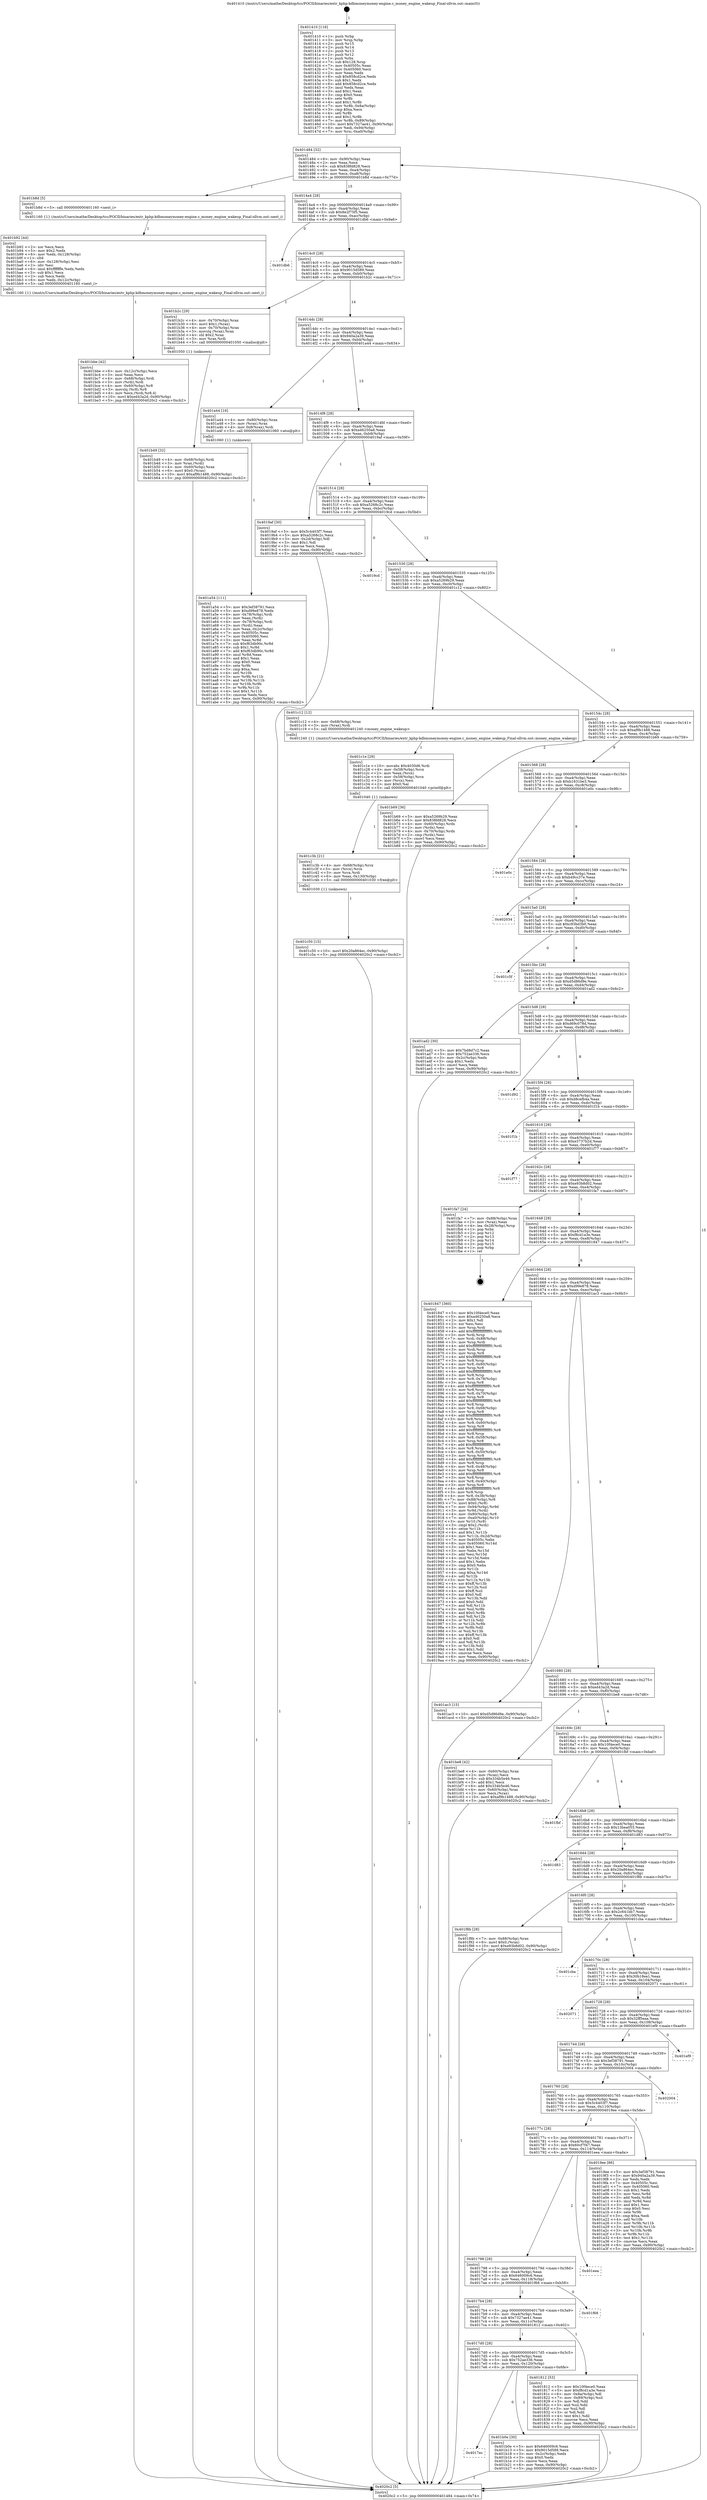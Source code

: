 digraph "0x401410" {
  label = "0x401410 (/mnt/c/Users/mathe/Desktop/tcc/POCII/binaries/extr_kphp-kdbmoneymoney-engine.c_money_engine_wakeup_Final-ollvm.out::main(0))"
  labelloc = "t"
  node[shape=record]

  Entry [label="",width=0.3,height=0.3,shape=circle,fillcolor=black,style=filled]
  "0x401484" [label="{
     0x401484 [32]\l
     | [instrs]\l
     &nbsp;&nbsp;0x401484 \<+6\>: mov -0x90(%rbp),%eax\l
     &nbsp;&nbsp;0x40148a \<+2\>: mov %eax,%ecx\l
     &nbsp;&nbsp;0x40148c \<+6\>: sub $0x838fd828,%ecx\l
     &nbsp;&nbsp;0x401492 \<+6\>: mov %eax,-0xa4(%rbp)\l
     &nbsp;&nbsp;0x401498 \<+6\>: mov %ecx,-0xa8(%rbp)\l
     &nbsp;&nbsp;0x40149e \<+6\>: je 0000000000401b8d \<main+0x77d\>\l
  }"]
  "0x401b8d" [label="{
     0x401b8d [5]\l
     | [instrs]\l
     &nbsp;&nbsp;0x401b8d \<+5\>: call 0000000000401160 \<next_i\>\l
     | [calls]\l
     &nbsp;&nbsp;0x401160 \{1\} (/mnt/c/Users/mathe/Desktop/tcc/POCII/binaries/extr_kphp-kdbmoneymoney-engine.c_money_engine_wakeup_Final-ollvm.out::next_i)\l
  }"]
  "0x4014a4" [label="{
     0x4014a4 [28]\l
     | [instrs]\l
     &nbsp;&nbsp;0x4014a4 \<+5\>: jmp 00000000004014a9 \<main+0x99\>\l
     &nbsp;&nbsp;0x4014a9 \<+6\>: mov -0xa4(%rbp),%eax\l
     &nbsp;&nbsp;0x4014af \<+5\>: sub $0x8e2f75f5,%eax\l
     &nbsp;&nbsp;0x4014b4 \<+6\>: mov %eax,-0xac(%rbp)\l
     &nbsp;&nbsp;0x4014ba \<+6\>: je 0000000000401db6 \<main+0x9a6\>\l
  }"]
  Exit [label="",width=0.3,height=0.3,shape=circle,fillcolor=black,style=filled,peripheries=2]
  "0x401db6" [label="{
     0x401db6\l
  }", style=dashed]
  "0x4014c0" [label="{
     0x4014c0 [28]\l
     | [instrs]\l
     &nbsp;&nbsp;0x4014c0 \<+5\>: jmp 00000000004014c5 \<main+0xb5\>\l
     &nbsp;&nbsp;0x4014c5 \<+6\>: mov -0xa4(%rbp),%eax\l
     &nbsp;&nbsp;0x4014cb \<+5\>: sub $0x9015d589,%eax\l
     &nbsp;&nbsp;0x4014d0 \<+6\>: mov %eax,-0xb0(%rbp)\l
     &nbsp;&nbsp;0x4014d6 \<+6\>: je 0000000000401b2c \<main+0x71c\>\l
  }"]
  "0x401c50" [label="{
     0x401c50 [15]\l
     | [instrs]\l
     &nbsp;&nbsp;0x401c50 \<+10\>: movl $0x20a864ec,-0x90(%rbp)\l
     &nbsp;&nbsp;0x401c5a \<+5\>: jmp 00000000004020c2 \<main+0xcb2\>\l
  }"]
  "0x401b2c" [label="{
     0x401b2c [29]\l
     | [instrs]\l
     &nbsp;&nbsp;0x401b2c \<+4\>: mov -0x70(%rbp),%rax\l
     &nbsp;&nbsp;0x401b30 \<+6\>: movl $0x1,(%rax)\l
     &nbsp;&nbsp;0x401b36 \<+4\>: mov -0x70(%rbp),%rax\l
     &nbsp;&nbsp;0x401b3a \<+3\>: movslq (%rax),%rax\l
     &nbsp;&nbsp;0x401b3d \<+4\>: shl $0x2,%rax\l
     &nbsp;&nbsp;0x401b41 \<+3\>: mov %rax,%rdi\l
     &nbsp;&nbsp;0x401b44 \<+5\>: call 0000000000401050 \<malloc@plt\>\l
     | [calls]\l
     &nbsp;&nbsp;0x401050 \{1\} (unknown)\l
  }"]
  "0x4014dc" [label="{
     0x4014dc [28]\l
     | [instrs]\l
     &nbsp;&nbsp;0x4014dc \<+5\>: jmp 00000000004014e1 \<main+0xd1\>\l
     &nbsp;&nbsp;0x4014e1 \<+6\>: mov -0xa4(%rbp),%eax\l
     &nbsp;&nbsp;0x4014e7 \<+5\>: sub $0x940a2a39,%eax\l
     &nbsp;&nbsp;0x4014ec \<+6\>: mov %eax,-0xb4(%rbp)\l
     &nbsp;&nbsp;0x4014f2 \<+6\>: je 0000000000401a44 \<main+0x634\>\l
  }"]
  "0x401c3b" [label="{
     0x401c3b [21]\l
     | [instrs]\l
     &nbsp;&nbsp;0x401c3b \<+4\>: mov -0x68(%rbp),%rcx\l
     &nbsp;&nbsp;0x401c3f \<+3\>: mov (%rcx),%rcx\l
     &nbsp;&nbsp;0x401c42 \<+3\>: mov %rcx,%rdi\l
     &nbsp;&nbsp;0x401c45 \<+6\>: mov %eax,-0x130(%rbp)\l
     &nbsp;&nbsp;0x401c4b \<+5\>: call 0000000000401030 \<free@plt\>\l
     | [calls]\l
     &nbsp;&nbsp;0x401030 \{1\} (unknown)\l
  }"]
  "0x401a44" [label="{
     0x401a44 [16]\l
     | [instrs]\l
     &nbsp;&nbsp;0x401a44 \<+4\>: mov -0x80(%rbp),%rax\l
     &nbsp;&nbsp;0x401a48 \<+3\>: mov (%rax),%rax\l
     &nbsp;&nbsp;0x401a4b \<+4\>: mov 0x8(%rax),%rdi\l
     &nbsp;&nbsp;0x401a4f \<+5\>: call 0000000000401060 \<atoi@plt\>\l
     | [calls]\l
     &nbsp;&nbsp;0x401060 \{1\} (unknown)\l
  }"]
  "0x4014f8" [label="{
     0x4014f8 [28]\l
     | [instrs]\l
     &nbsp;&nbsp;0x4014f8 \<+5\>: jmp 00000000004014fd \<main+0xed\>\l
     &nbsp;&nbsp;0x4014fd \<+6\>: mov -0xa4(%rbp),%eax\l
     &nbsp;&nbsp;0x401503 \<+5\>: sub $0xa46250a8,%eax\l
     &nbsp;&nbsp;0x401508 \<+6\>: mov %eax,-0xb8(%rbp)\l
     &nbsp;&nbsp;0x40150e \<+6\>: je 00000000004019af \<main+0x59f\>\l
  }"]
  "0x401c1e" [label="{
     0x401c1e [29]\l
     | [instrs]\l
     &nbsp;&nbsp;0x401c1e \<+10\>: movabs $0x4030d6,%rdi\l
     &nbsp;&nbsp;0x401c28 \<+4\>: mov -0x58(%rbp),%rcx\l
     &nbsp;&nbsp;0x401c2c \<+2\>: mov %eax,(%rcx)\l
     &nbsp;&nbsp;0x401c2e \<+4\>: mov -0x58(%rbp),%rcx\l
     &nbsp;&nbsp;0x401c32 \<+2\>: mov (%rcx),%esi\l
     &nbsp;&nbsp;0x401c34 \<+2\>: mov $0x0,%al\l
     &nbsp;&nbsp;0x401c36 \<+5\>: call 0000000000401040 \<printf@plt\>\l
     | [calls]\l
     &nbsp;&nbsp;0x401040 \{1\} (unknown)\l
  }"]
  "0x4019af" [label="{
     0x4019af [30]\l
     | [instrs]\l
     &nbsp;&nbsp;0x4019af \<+5\>: mov $0x5c4403f7,%eax\l
     &nbsp;&nbsp;0x4019b4 \<+5\>: mov $0xa5268c2c,%ecx\l
     &nbsp;&nbsp;0x4019b9 \<+3\>: mov -0x2d(%rbp),%dl\l
     &nbsp;&nbsp;0x4019bc \<+3\>: test $0x1,%dl\l
     &nbsp;&nbsp;0x4019bf \<+3\>: cmovne %ecx,%eax\l
     &nbsp;&nbsp;0x4019c2 \<+6\>: mov %eax,-0x90(%rbp)\l
     &nbsp;&nbsp;0x4019c8 \<+5\>: jmp 00000000004020c2 \<main+0xcb2\>\l
  }"]
  "0x401514" [label="{
     0x401514 [28]\l
     | [instrs]\l
     &nbsp;&nbsp;0x401514 \<+5\>: jmp 0000000000401519 \<main+0x109\>\l
     &nbsp;&nbsp;0x401519 \<+6\>: mov -0xa4(%rbp),%eax\l
     &nbsp;&nbsp;0x40151f \<+5\>: sub $0xa5268c2c,%eax\l
     &nbsp;&nbsp;0x401524 \<+6\>: mov %eax,-0xbc(%rbp)\l
     &nbsp;&nbsp;0x40152a \<+6\>: je 00000000004019cd \<main+0x5bd\>\l
  }"]
  "0x401bbe" [label="{
     0x401bbe [42]\l
     | [instrs]\l
     &nbsp;&nbsp;0x401bbe \<+6\>: mov -0x12c(%rbp),%ecx\l
     &nbsp;&nbsp;0x401bc4 \<+3\>: imul %eax,%ecx\l
     &nbsp;&nbsp;0x401bc7 \<+4\>: mov -0x68(%rbp),%rdi\l
     &nbsp;&nbsp;0x401bcb \<+3\>: mov (%rdi),%rdi\l
     &nbsp;&nbsp;0x401bce \<+4\>: mov -0x60(%rbp),%r8\l
     &nbsp;&nbsp;0x401bd2 \<+3\>: movslq (%r8),%r8\l
     &nbsp;&nbsp;0x401bd5 \<+4\>: mov %ecx,(%rdi,%r8,4)\l
     &nbsp;&nbsp;0x401bd9 \<+10\>: movl $0xed43a2d,-0x90(%rbp)\l
     &nbsp;&nbsp;0x401be3 \<+5\>: jmp 00000000004020c2 \<main+0xcb2\>\l
  }"]
  "0x4019cd" [label="{
     0x4019cd\l
  }", style=dashed]
  "0x401530" [label="{
     0x401530 [28]\l
     | [instrs]\l
     &nbsp;&nbsp;0x401530 \<+5\>: jmp 0000000000401535 \<main+0x125\>\l
     &nbsp;&nbsp;0x401535 \<+6\>: mov -0xa4(%rbp),%eax\l
     &nbsp;&nbsp;0x40153b \<+5\>: sub $0xa5269b29,%eax\l
     &nbsp;&nbsp;0x401540 \<+6\>: mov %eax,-0xc0(%rbp)\l
     &nbsp;&nbsp;0x401546 \<+6\>: je 0000000000401c12 \<main+0x802\>\l
  }"]
  "0x401b92" [label="{
     0x401b92 [44]\l
     | [instrs]\l
     &nbsp;&nbsp;0x401b92 \<+2\>: xor %ecx,%ecx\l
     &nbsp;&nbsp;0x401b94 \<+5\>: mov $0x2,%edx\l
     &nbsp;&nbsp;0x401b99 \<+6\>: mov %edx,-0x128(%rbp)\l
     &nbsp;&nbsp;0x401b9f \<+1\>: cltd\l
     &nbsp;&nbsp;0x401ba0 \<+6\>: mov -0x128(%rbp),%esi\l
     &nbsp;&nbsp;0x401ba6 \<+2\>: idiv %esi\l
     &nbsp;&nbsp;0x401ba8 \<+6\>: imul $0xfffffffe,%edx,%edx\l
     &nbsp;&nbsp;0x401bae \<+3\>: sub $0x1,%ecx\l
     &nbsp;&nbsp;0x401bb1 \<+2\>: sub %ecx,%edx\l
     &nbsp;&nbsp;0x401bb3 \<+6\>: mov %edx,-0x12c(%rbp)\l
     &nbsp;&nbsp;0x401bb9 \<+5\>: call 0000000000401160 \<next_i\>\l
     | [calls]\l
     &nbsp;&nbsp;0x401160 \{1\} (/mnt/c/Users/mathe/Desktop/tcc/POCII/binaries/extr_kphp-kdbmoneymoney-engine.c_money_engine_wakeup_Final-ollvm.out::next_i)\l
  }"]
  "0x401c12" [label="{
     0x401c12 [12]\l
     | [instrs]\l
     &nbsp;&nbsp;0x401c12 \<+4\>: mov -0x68(%rbp),%rax\l
     &nbsp;&nbsp;0x401c16 \<+3\>: mov (%rax),%rdi\l
     &nbsp;&nbsp;0x401c19 \<+5\>: call 0000000000401240 \<money_engine_wakeup\>\l
     | [calls]\l
     &nbsp;&nbsp;0x401240 \{1\} (/mnt/c/Users/mathe/Desktop/tcc/POCII/binaries/extr_kphp-kdbmoneymoney-engine.c_money_engine_wakeup_Final-ollvm.out::money_engine_wakeup)\l
  }"]
  "0x40154c" [label="{
     0x40154c [28]\l
     | [instrs]\l
     &nbsp;&nbsp;0x40154c \<+5\>: jmp 0000000000401551 \<main+0x141\>\l
     &nbsp;&nbsp;0x401551 \<+6\>: mov -0xa4(%rbp),%eax\l
     &nbsp;&nbsp;0x401557 \<+5\>: sub $0xaf9b1488,%eax\l
     &nbsp;&nbsp;0x40155c \<+6\>: mov %eax,-0xc4(%rbp)\l
     &nbsp;&nbsp;0x401562 \<+6\>: je 0000000000401b69 \<main+0x759\>\l
  }"]
  "0x401b49" [label="{
     0x401b49 [32]\l
     | [instrs]\l
     &nbsp;&nbsp;0x401b49 \<+4\>: mov -0x68(%rbp),%rdi\l
     &nbsp;&nbsp;0x401b4d \<+3\>: mov %rax,(%rdi)\l
     &nbsp;&nbsp;0x401b50 \<+4\>: mov -0x60(%rbp),%rax\l
     &nbsp;&nbsp;0x401b54 \<+6\>: movl $0x0,(%rax)\l
     &nbsp;&nbsp;0x401b5a \<+10\>: movl $0xaf9b1488,-0x90(%rbp)\l
     &nbsp;&nbsp;0x401b64 \<+5\>: jmp 00000000004020c2 \<main+0xcb2\>\l
  }"]
  "0x401b69" [label="{
     0x401b69 [36]\l
     | [instrs]\l
     &nbsp;&nbsp;0x401b69 \<+5\>: mov $0xa5269b29,%eax\l
     &nbsp;&nbsp;0x401b6e \<+5\>: mov $0x838fd828,%ecx\l
     &nbsp;&nbsp;0x401b73 \<+4\>: mov -0x60(%rbp),%rdx\l
     &nbsp;&nbsp;0x401b77 \<+2\>: mov (%rdx),%esi\l
     &nbsp;&nbsp;0x401b79 \<+4\>: mov -0x70(%rbp),%rdx\l
     &nbsp;&nbsp;0x401b7d \<+2\>: cmp (%rdx),%esi\l
     &nbsp;&nbsp;0x401b7f \<+3\>: cmovl %ecx,%eax\l
     &nbsp;&nbsp;0x401b82 \<+6\>: mov %eax,-0x90(%rbp)\l
     &nbsp;&nbsp;0x401b88 \<+5\>: jmp 00000000004020c2 \<main+0xcb2\>\l
  }"]
  "0x401568" [label="{
     0x401568 [28]\l
     | [instrs]\l
     &nbsp;&nbsp;0x401568 \<+5\>: jmp 000000000040156d \<main+0x15d\>\l
     &nbsp;&nbsp;0x40156d \<+6\>: mov -0xa4(%rbp),%eax\l
     &nbsp;&nbsp;0x401573 \<+5\>: sub $0xb1631be3,%eax\l
     &nbsp;&nbsp;0x401578 \<+6\>: mov %eax,-0xc8(%rbp)\l
     &nbsp;&nbsp;0x40157e \<+6\>: je 0000000000401e0c \<main+0x9fc\>\l
  }"]
  "0x4017ec" [label="{
     0x4017ec\l
  }", style=dashed]
  "0x401e0c" [label="{
     0x401e0c\l
  }", style=dashed]
  "0x401584" [label="{
     0x401584 [28]\l
     | [instrs]\l
     &nbsp;&nbsp;0x401584 \<+5\>: jmp 0000000000401589 \<main+0x179\>\l
     &nbsp;&nbsp;0x401589 \<+6\>: mov -0xa4(%rbp),%eax\l
     &nbsp;&nbsp;0x40158f \<+5\>: sub $0xb49cc37e,%eax\l
     &nbsp;&nbsp;0x401594 \<+6\>: mov %eax,-0xcc(%rbp)\l
     &nbsp;&nbsp;0x40159a \<+6\>: je 0000000000402034 \<main+0xc24\>\l
  }"]
  "0x401b0e" [label="{
     0x401b0e [30]\l
     | [instrs]\l
     &nbsp;&nbsp;0x401b0e \<+5\>: mov $0x646009c6,%eax\l
     &nbsp;&nbsp;0x401b13 \<+5\>: mov $0x9015d589,%ecx\l
     &nbsp;&nbsp;0x401b18 \<+3\>: mov -0x2c(%rbp),%edx\l
     &nbsp;&nbsp;0x401b1b \<+3\>: cmp $0x0,%edx\l
     &nbsp;&nbsp;0x401b1e \<+3\>: cmove %ecx,%eax\l
     &nbsp;&nbsp;0x401b21 \<+6\>: mov %eax,-0x90(%rbp)\l
     &nbsp;&nbsp;0x401b27 \<+5\>: jmp 00000000004020c2 \<main+0xcb2\>\l
  }"]
  "0x402034" [label="{
     0x402034\l
  }", style=dashed]
  "0x4015a0" [label="{
     0x4015a0 [28]\l
     | [instrs]\l
     &nbsp;&nbsp;0x4015a0 \<+5\>: jmp 00000000004015a5 \<main+0x195\>\l
     &nbsp;&nbsp;0x4015a5 \<+6\>: mov -0xa4(%rbp),%eax\l
     &nbsp;&nbsp;0x4015ab \<+5\>: sub $0xc93bd3b0,%eax\l
     &nbsp;&nbsp;0x4015b0 \<+6\>: mov %eax,-0xd0(%rbp)\l
     &nbsp;&nbsp;0x4015b6 \<+6\>: je 0000000000401c5f \<main+0x84f\>\l
  }"]
  "0x401a54" [label="{
     0x401a54 [111]\l
     | [instrs]\l
     &nbsp;&nbsp;0x401a54 \<+5\>: mov $0x3ef38791,%ecx\l
     &nbsp;&nbsp;0x401a59 \<+5\>: mov $0xd99e878,%edx\l
     &nbsp;&nbsp;0x401a5e \<+4\>: mov -0x78(%rbp),%rdi\l
     &nbsp;&nbsp;0x401a62 \<+2\>: mov %eax,(%rdi)\l
     &nbsp;&nbsp;0x401a64 \<+4\>: mov -0x78(%rbp),%rdi\l
     &nbsp;&nbsp;0x401a68 \<+2\>: mov (%rdi),%eax\l
     &nbsp;&nbsp;0x401a6a \<+3\>: mov %eax,-0x2c(%rbp)\l
     &nbsp;&nbsp;0x401a6d \<+7\>: mov 0x40505c,%eax\l
     &nbsp;&nbsp;0x401a74 \<+7\>: mov 0x405060,%esi\l
     &nbsp;&nbsp;0x401a7b \<+3\>: mov %eax,%r8d\l
     &nbsp;&nbsp;0x401a7e \<+7\>: sub $0xf63db90c,%r8d\l
     &nbsp;&nbsp;0x401a85 \<+4\>: sub $0x1,%r8d\l
     &nbsp;&nbsp;0x401a89 \<+7\>: add $0xf63db90c,%r8d\l
     &nbsp;&nbsp;0x401a90 \<+4\>: imul %r8d,%eax\l
     &nbsp;&nbsp;0x401a94 \<+3\>: and $0x1,%eax\l
     &nbsp;&nbsp;0x401a97 \<+3\>: cmp $0x0,%eax\l
     &nbsp;&nbsp;0x401a9a \<+4\>: sete %r9b\l
     &nbsp;&nbsp;0x401a9e \<+3\>: cmp $0xa,%esi\l
     &nbsp;&nbsp;0x401aa1 \<+4\>: setl %r10b\l
     &nbsp;&nbsp;0x401aa5 \<+3\>: mov %r9b,%r11b\l
     &nbsp;&nbsp;0x401aa8 \<+3\>: and %r10b,%r11b\l
     &nbsp;&nbsp;0x401aab \<+3\>: xor %r10b,%r9b\l
     &nbsp;&nbsp;0x401aae \<+3\>: or %r9b,%r11b\l
     &nbsp;&nbsp;0x401ab1 \<+4\>: test $0x1,%r11b\l
     &nbsp;&nbsp;0x401ab5 \<+3\>: cmovne %edx,%ecx\l
     &nbsp;&nbsp;0x401ab8 \<+6\>: mov %ecx,-0x90(%rbp)\l
     &nbsp;&nbsp;0x401abe \<+5\>: jmp 00000000004020c2 \<main+0xcb2\>\l
  }"]
  "0x401c5f" [label="{
     0x401c5f\l
  }", style=dashed]
  "0x4015bc" [label="{
     0x4015bc [28]\l
     | [instrs]\l
     &nbsp;&nbsp;0x4015bc \<+5\>: jmp 00000000004015c1 \<main+0x1b1\>\l
     &nbsp;&nbsp;0x4015c1 \<+6\>: mov -0xa4(%rbp),%eax\l
     &nbsp;&nbsp;0x4015c7 \<+5\>: sub $0xd5d86d9e,%eax\l
     &nbsp;&nbsp;0x4015cc \<+6\>: mov %eax,-0xd4(%rbp)\l
     &nbsp;&nbsp;0x4015d2 \<+6\>: je 0000000000401ad2 \<main+0x6c2\>\l
  }"]
  "0x401410" [label="{
     0x401410 [116]\l
     | [instrs]\l
     &nbsp;&nbsp;0x401410 \<+1\>: push %rbp\l
     &nbsp;&nbsp;0x401411 \<+3\>: mov %rsp,%rbp\l
     &nbsp;&nbsp;0x401414 \<+2\>: push %r15\l
     &nbsp;&nbsp;0x401416 \<+2\>: push %r14\l
     &nbsp;&nbsp;0x401418 \<+2\>: push %r13\l
     &nbsp;&nbsp;0x40141a \<+2\>: push %r12\l
     &nbsp;&nbsp;0x40141c \<+1\>: push %rbx\l
     &nbsp;&nbsp;0x40141d \<+7\>: sub $0x128,%rsp\l
     &nbsp;&nbsp;0x401424 \<+7\>: mov 0x40505c,%eax\l
     &nbsp;&nbsp;0x40142b \<+7\>: mov 0x405060,%ecx\l
     &nbsp;&nbsp;0x401432 \<+2\>: mov %eax,%edx\l
     &nbsp;&nbsp;0x401434 \<+6\>: sub $0x858cd2ce,%edx\l
     &nbsp;&nbsp;0x40143a \<+3\>: sub $0x1,%edx\l
     &nbsp;&nbsp;0x40143d \<+6\>: add $0x858cd2ce,%edx\l
     &nbsp;&nbsp;0x401443 \<+3\>: imul %edx,%eax\l
     &nbsp;&nbsp;0x401446 \<+3\>: and $0x1,%eax\l
     &nbsp;&nbsp;0x401449 \<+3\>: cmp $0x0,%eax\l
     &nbsp;&nbsp;0x40144c \<+4\>: sete %r8b\l
     &nbsp;&nbsp;0x401450 \<+4\>: and $0x1,%r8b\l
     &nbsp;&nbsp;0x401454 \<+7\>: mov %r8b,-0x8a(%rbp)\l
     &nbsp;&nbsp;0x40145b \<+3\>: cmp $0xa,%ecx\l
     &nbsp;&nbsp;0x40145e \<+4\>: setl %r8b\l
     &nbsp;&nbsp;0x401462 \<+4\>: and $0x1,%r8b\l
     &nbsp;&nbsp;0x401466 \<+7\>: mov %r8b,-0x89(%rbp)\l
     &nbsp;&nbsp;0x40146d \<+10\>: movl $0x7327ae41,-0x90(%rbp)\l
     &nbsp;&nbsp;0x401477 \<+6\>: mov %edi,-0x94(%rbp)\l
     &nbsp;&nbsp;0x40147d \<+7\>: mov %rsi,-0xa0(%rbp)\l
  }"]
  "0x401ad2" [label="{
     0x401ad2 [30]\l
     | [instrs]\l
     &nbsp;&nbsp;0x401ad2 \<+5\>: mov $0x7bd8d7c2,%eax\l
     &nbsp;&nbsp;0x401ad7 \<+5\>: mov $0x752ae336,%ecx\l
     &nbsp;&nbsp;0x401adc \<+3\>: mov -0x2c(%rbp),%edx\l
     &nbsp;&nbsp;0x401adf \<+3\>: cmp $0x1,%edx\l
     &nbsp;&nbsp;0x401ae2 \<+3\>: cmovl %ecx,%eax\l
     &nbsp;&nbsp;0x401ae5 \<+6\>: mov %eax,-0x90(%rbp)\l
     &nbsp;&nbsp;0x401aeb \<+5\>: jmp 00000000004020c2 \<main+0xcb2\>\l
  }"]
  "0x4015d8" [label="{
     0x4015d8 [28]\l
     | [instrs]\l
     &nbsp;&nbsp;0x4015d8 \<+5\>: jmp 00000000004015dd \<main+0x1cd\>\l
     &nbsp;&nbsp;0x4015dd \<+6\>: mov -0xa4(%rbp),%eax\l
     &nbsp;&nbsp;0x4015e3 \<+5\>: sub $0xd69c078d,%eax\l
     &nbsp;&nbsp;0x4015e8 \<+6\>: mov %eax,-0xd8(%rbp)\l
     &nbsp;&nbsp;0x4015ee \<+6\>: je 0000000000401d92 \<main+0x982\>\l
  }"]
  "0x4020c2" [label="{
     0x4020c2 [5]\l
     | [instrs]\l
     &nbsp;&nbsp;0x4020c2 \<+5\>: jmp 0000000000401484 \<main+0x74\>\l
  }"]
  "0x401d92" [label="{
     0x401d92\l
  }", style=dashed]
  "0x4015f4" [label="{
     0x4015f4 [28]\l
     | [instrs]\l
     &nbsp;&nbsp;0x4015f4 \<+5\>: jmp 00000000004015f9 \<main+0x1e9\>\l
     &nbsp;&nbsp;0x4015f9 \<+6\>: mov -0xa4(%rbp),%eax\l
     &nbsp;&nbsp;0x4015ff \<+5\>: sub $0xd8cefb4a,%eax\l
     &nbsp;&nbsp;0x401604 \<+6\>: mov %eax,-0xdc(%rbp)\l
     &nbsp;&nbsp;0x40160a \<+6\>: je 0000000000401f1b \<main+0xb0b\>\l
  }"]
  "0x4017d0" [label="{
     0x4017d0 [28]\l
     | [instrs]\l
     &nbsp;&nbsp;0x4017d0 \<+5\>: jmp 00000000004017d5 \<main+0x3c5\>\l
     &nbsp;&nbsp;0x4017d5 \<+6\>: mov -0xa4(%rbp),%eax\l
     &nbsp;&nbsp;0x4017db \<+5\>: sub $0x752ae336,%eax\l
     &nbsp;&nbsp;0x4017e0 \<+6\>: mov %eax,-0x120(%rbp)\l
     &nbsp;&nbsp;0x4017e6 \<+6\>: je 0000000000401b0e \<main+0x6fe\>\l
  }"]
  "0x401f1b" [label="{
     0x401f1b\l
  }", style=dashed]
  "0x401610" [label="{
     0x401610 [28]\l
     | [instrs]\l
     &nbsp;&nbsp;0x401610 \<+5\>: jmp 0000000000401615 \<main+0x205\>\l
     &nbsp;&nbsp;0x401615 \<+6\>: mov -0xa4(%rbp),%eax\l
     &nbsp;&nbsp;0x40161b \<+5\>: sub $0xe3737b2d,%eax\l
     &nbsp;&nbsp;0x401620 \<+6\>: mov %eax,-0xe0(%rbp)\l
     &nbsp;&nbsp;0x401626 \<+6\>: je 0000000000401f77 \<main+0xb67\>\l
  }"]
  "0x401812" [label="{
     0x401812 [53]\l
     | [instrs]\l
     &nbsp;&nbsp;0x401812 \<+5\>: mov $0x10f4ece0,%eax\l
     &nbsp;&nbsp;0x401817 \<+5\>: mov $0xf8cd1a3e,%ecx\l
     &nbsp;&nbsp;0x40181c \<+6\>: mov -0x8a(%rbp),%dl\l
     &nbsp;&nbsp;0x401822 \<+7\>: mov -0x89(%rbp),%sil\l
     &nbsp;&nbsp;0x401829 \<+3\>: mov %dl,%dil\l
     &nbsp;&nbsp;0x40182c \<+3\>: and %sil,%dil\l
     &nbsp;&nbsp;0x40182f \<+3\>: xor %sil,%dl\l
     &nbsp;&nbsp;0x401832 \<+3\>: or %dl,%dil\l
     &nbsp;&nbsp;0x401835 \<+4\>: test $0x1,%dil\l
     &nbsp;&nbsp;0x401839 \<+3\>: cmovne %ecx,%eax\l
     &nbsp;&nbsp;0x40183c \<+6\>: mov %eax,-0x90(%rbp)\l
     &nbsp;&nbsp;0x401842 \<+5\>: jmp 00000000004020c2 \<main+0xcb2\>\l
  }"]
  "0x401f77" [label="{
     0x401f77\l
  }", style=dashed]
  "0x40162c" [label="{
     0x40162c [28]\l
     | [instrs]\l
     &nbsp;&nbsp;0x40162c \<+5\>: jmp 0000000000401631 \<main+0x221\>\l
     &nbsp;&nbsp;0x401631 \<+6\>: mov -0xa4(%rbp),%eax\l
     &nbsp;&nbsp;0x401637 \<+5\>: sub $0xe93b8d02,%eax\l
     &nbsp;&nbsp;0x40163c \<+6\>: mov %eax,-0xe4(%rbp)\l
     &nbsp;&nbsp;0x401642 \<+6\>: je 0000000000401fa7 \<main+0xb97\>\l
  }"]
  "0x4017b4" [label="{
     0x4017b4 [28]\l
     | [instrs]\l
     &nbsp;&nbsp;0x4017b4 \<+5\>: jmp 00000000004017b9 \<main+0x3a9\>\l
     &nbsp;&nbsp;0x4017b9 \<+6\>: mov -0xa4(%rbp),%eax\l
     &nbsp;&nbsp;0x4017bf \<+5\>: sub $0x7327ae41,%eax\l
     &nbsp;&nbsp;0x4017c4 \<+6\>: mov %eax,-0x11c(%rbp)\l
     &nbsp;&nbsp;0x4017ca \<+6\>: je 0000000000401812 \<main+0x402\>\l
  }"]
  "0x401fa7" [label="{
     0x401fa7 [24]\l
     | [instrs]\l
     &nbsp;&nbsp;0x401fa7 \<+7\>: mov -0x88(%rbp),%rax\l
     &nbsp;&nbsp;0x401fae \<+2\>: mov (%rax),%eax\l
     &nbsp;&nbsp;0x401fb0 \<+4\>: lea -0x28(%rbp),%rsp\l
     &nbsp;&nbsp;0x401fb4 \<+1\>: pop %rbx\l
     &nbsp;&nbsp;0x401fb5 \<+2\>: pop %r12\l
     &nbsp;&nbsp;0x401fb7 \<+2\>: pop %r13\l
     &nbsp;&nbsp;0x401fb9 \<+2\>: pop %r14\l
     &nbsp;&nbsp;0x401fbb \<+2\>: pop %r15\l
     &nbsp;&nbsp;0x401fbd \<+1\>: pop %rbp\l
     &nbsp;&nbsp;0x401fbe \<+1\>: ret\l
  }"]
  "0x401648" [label="{
     0x401648 [28]\l
     | [instrs]\l
     &nbsp;&nbsp;0x401648 \<+5\>: jmp 000000000040164d \<main+0x23d\>\l
     &nbsp;&nbsp;0x40164d \<+6\>: mov -0xa4(%rbp),%eax\l
     &nbsp;&nbsp;0x401653 \<+5\>: sub $0xf8cd1a3e,%eax\l
     &nbsp;&nbsp;0x401658 \<+6\>: mov %eax,-0xe8(%rbp)\l
     &nbsp;&nbsp;0x40165e \<+6\>: je 0000000000401847 \<main+0x437\>\l
  }"]
  "0x401f68" [label="{
     0x401f68\l
  }", style=dashed]
  "0x401847" [label="{
     0x401847 [360]\l
     | [instrs]\l
     &nbsp;&nbsp;0x401847 \<+5\>: mov $0x10f4ece0,%eax\l
     &nbsp;&nbsp;0x40184c \<+5\>: mov $0xa46250a8,%ecx\l
     &nbsp;&nbsp;0x401851 \<+2\>: mov $0x1,%dl\l
     &nbsp;&nbsp;0x401853 \<+2\>: xor %esi,%esi\l
     &nbsp;&nbsp;0x401855 \<+3\>: mov %rsp,%rdi\l
     &nbsp;&nbsp;0x401858 \<+4\>: add $0xfffffffffffffff0,%rdi\l
     &nbsp;&nbsp;0x40185c \<+3\>: mov %rdi,%rsp\l
     &nbsp;&nbsp;0x40185f \<+7\>: mov %rdi,-0x88(%rbp)\l
     &nbsp;&nbsp;0x401866 \<+3\>: mov %rsp,%rdi\l
     &nbsp;&nbsp;0x401869 \<+4\>: add $0xfffffffffffffff0,%rdi\l
     &nbsp;&nbsp;0x40186d \<+3\>: mov %rdi,%rsp\l
     &nbsp;&nbsp;0x401870 \<+3\>: mov %rsp,%r8\l
     &nbsp;&nbsp;0x401873 \<+4\>: add $0xfffffffffffffff0,%r8\l
     &nbsp;&nbsp;0x401877 \<+3\>: mov %r8,%rsp\l
     &nbsp;&nbsp;0x40187a \<+4\>: mov %r8,-0x80(%rbp)\l
     &nbsp;&nbsp;0x40187e \<+3\>: mov %rsp,%r8\l
     &nbsp;&nbsp;0x401881 \<+4\>: add $0xfffffffffffffff0,%r8\l
     &nbsp;&nbsp;0x401885 \<+3\>: mov %r8,%rsp\l
     &nbsp;&nbsp;0x401888 \<+4\>: mov %r8,-0x78(%rbp)\l
     &nbsp;&nbsp;0x40188c \<+3\>: mov %rsp,%r8\l
     &nbsp;&nbsp;0x40188f \<+4\>: add $0xfffffffffffffff0,%r8\l
     &nbsp;&nbsp;0x401893 \<+3\>: mov %r8,%rsp\l
     &nbsp;&nbsp;0x401896 \<+4\>: mov %r8,-0x70(%rbp)\l
     &nbsp;&nbsp;0x40189a \<+3\>: mov %rsp,%r8\l
     &nbsp;&nbsp;0x40189d \<+4\>: add $0xfffffffffffffff0,%r8\l
     &nbsp;&nbsp;0x4018a1 \<+3\>: mov %r8,%rsp\l
     &nbsp;&nbsp;0x4018a4 \<+4\>: mov %r8,-0x68(%rbp)\l
     &nbsp;&nbsp;0x4018a8 \<+3\>: mov %rsp,%r8\l
     &nbsp;&nbsp;0x4018ab \<+4\>: add $0xfffffffffffffff0,%r8\l
     &nbsp;&nbsp;0x4018af \<+3\>: mov %r8,%rsp\l
     &nbsp;&nbsp;0x4018b2 \<+4\>: mov %r8,-0x60(%rbp)\l
     &nbsp;&nbsp;0x4018b6 \<+3\>: mov %rsp,%r8\l
     &nbsp;&nbsp;0x4018b9 \<+4\>: add $0xfffffffffffffff0,%r8\l
     &nbsp;&nbsp;0x4018bd \<+3\>: mov %r8,%rsp\l
     &nbsp;&nbsp;0x4018c0 \<+4\>: mov %r8,-0x58(%rbp)\l
     &nbsp;&nbsp;0x4018c4 \<+3\>: mov %rsp,%r8\l
     &nbsp;&nbsp;0x4018c7 \<+4\>: add $0xfffffffffffffff0,%r8\l
     &nbsp;&nbsp;0x4018cb \<+3\>: mov %r8,%rsp\l
     &nbsp;&nbsp;0x4018ce \<+4\>: mov %r8,-0x50(%rbp)\l
     &nbsp;&nbsp;0x4018d2 \<+3\>: mov %rsp,%r8\l
     &nbsp;&nbsp;0x4018d5 \<+4\>: add $0xfffffffffffffff0,%r8\l
     &nbsp;&nbsp;0x4018d9 \<+3\>: mov %r8,%rsp\l
     &nbsp;&nbsp;0x4018dc \<+4\>: mov %r8,-0x48(%rbp)\l
     &nbsp;&nbsp;0x4018e0 \<+3\>: mov %rsp,%r8\l
     &nbsp;&nbsp;0x4018e3 \<+4\>: add $0xfffffffffffffff0,%r8\l
     &nbsp;&nbsp;0x4018e7 \<+3\>: mov %r8,%rsp\l
     &nbsp;&nbsp;0x4018ea \<+4\>: mov %r8,-0x40(%rbp)\l
     &nbsp;&nbsp;0x4018ee \<+3\>: mov %rsp,%r8\l
     &nbsp;&nbsp;0x4018f1 \<+4\>: add $0xfffffffffffffff0,%r8\l
     &nbsp;&nbsp;0x4018f5 \<+3\>: mov %r8,%rsp\l
     &nbsp;&nbsp;0x4018f8 \<+4\>: mov %r8,-0x38(%rbp)\l
     &nbsp;&nbsp;0x4018fc \<+7\>: mov -0x88(%rbp),%r8\l
     &nbsp;&nbsp;0x401903 \<+7\>: movl $0x0,(%r8)\l
     &nbsp;&nbsp;0x40190a \<+7\>: mov -0x94(%rbp),%r9d\l
     &nbsp;&nbsp;0x401911 \<+3\>: mov %r9d,(%rdi)\l
     &nbsp;&nbsp;0x401914 \<+4\>: mov -0x80(%rbp),%r8\l
     &nbsp;&nbsp;0x401918 \<+7\>: mov -0xa0(%rbp),%r10\l
     &nbsp;&nbsp;0x40191f \<+3\>: mov %r10,(%r8)\l
     &nbsp;&nbsp;0x401922 \<+3\>: cmpl $0x2,(%rdi)\l
     &nbsp;&nbsp;0x401925 \<+4\>: setne %r11b\l
     &nbsp;&nbsp;0x401929 \<+4\>: and $0x1,%r11b\l
     &nbsp;&nbsp;0x40192d \<+4\>: mov %r11b,-0x2d(%rbp)\l
     &nbsp;&nbsp;0x401931 \<+7\>: mov 0x40505c,%ebx\l
     &nbsp;&nbsp;0x401938 \<+8\>: mov 0x405060,%r14d\l
     &nbsp;&nbsp;0x401940 \<+3\>: sub $0x1,%esi\l
     &nbsp;&nbsp;0x401943 \<+3\>: mov %ebx,%r15d\l
     &nbsp;&nbsp;0x401946 \<+3\>: add %esi,%r15d\l
     &nbsp;&nbsp;0x401949 \<+4\>: imul %r15d,%ebx\l
     &nbsp;&nbsp;0x40194d \<+3\>: and $0x1,%ebx\l
     &nbsp;&nbsp;0x401950 \<+3\>: cmp $0x0,%ebx\l
     &nbsp;&nbsp;0x401953 \<+4\>: sete %r11b\l
     &nbsp;&nbsp;0x401957 \<+4\>: cmp $0xa,%r14d\l
     &nbsp;&nbsp;0x40195b \<+4\>: setl %r12b\l
     &nbsp;&nbsp;0x40195f \<+3\>: mov %r11b,%r13b\l
     &nbsp;&nbsp;0x401962 \<+4\>: xor $0xff,%r13b\l
     &nbsp;&nbsp;0x401966 \<+3\>: mov %r12b,%sil\l
     &nbsp;&nbsp;0x401969 \<+4\>: xor $0xff,%sil\l
     &nbsp;&nbsp;0x40196d \<+3\>: xor $0x0,%dl\l
     &nbsp;&nbsp;0x401970 \<+3\>: mov %r13b,%dil\l
     &nbsp;&nbsp;0x401973 \<+4\>: and $0x0,%dil\l
     &nbsp;&nbsp;0x401977 \<+3\>: and %dl,%r11b\l
     &nbsp;&nbsp;0x40197a \<+3\>: mov %sil,%r8b\l
     &nbsp;&nbsp;0x40197d \<+4\>: and $0x0,%r8b\l
     &nbsp;&nbsp;0x401981 \<+3\>: and %dl,%r12b\l
     &nbsp;&nbsp;0x401984 \<+3\>: or %r11b,%dil\l
     &nbsp;&nbsp;0x401987 \<+3\>: or %r12b,%r8b\l
     &nbsp;&nbsp;0x40198a \<+3\>: xor %r8b,%dil\l
     &nbsp;&nbsp;0x40198d \<+3\>: or %sil,%r13b\l
     &nbsp;&nbsp;0x401990 \<+4\>: xor $0xff,%r13b\l
     &nbsp;&nbsp;0x401994 \<+3\>: or $0x0,%dl\l
     &nbsp;&nbsp;0x401997 \<+3\>: and %dl,%r13b\l
     &nbsp;&nbsp;0x40199a \<+3\>: or %r13b,%dil\l
     &nbsp;&nbsp;0x40199d \<+4\>: test $0x1,%dil\l
     &nbsp;&nbsp;0x4019a1 \<+3\>: cmovne %ecx,%eax\l
     &nbsp;&nbsp;0x4019a4 \<+6\>: mov %eax,-0x90(%rbp)\l
     &nbsp;&nbsp;0x4019aa \<+5\>: jmp 00000000004020c2 \<main+0xcb2\>\l
  }"]
  "0x401664" [label="{
     0x401664 [28]\l
     | [instrs]\l
     &nbsp;&nbsp;0x401664 \<+5\>: jmp 0000000000401669 \<main+0x259\>\l
     &nbsp;&nbsp;0x401669 \<+6\>: mov -0xa4(%rbp),%eax\l
     &nbsp;&nbsp;0x40166f \<+5\>: sub $0xd99e878,%eax\l
     &nbsp;&nbsp;0x401674 \<+6\>: mov %eax,-0xec(%rbp)\l
     &nbsp;&nbsp;0x40167a \<+6\>: je 0000000000401ac3 \<main+0x6b3\>\l
  }"]
  "0x401798" [label="{
     0x401798 [28]\l
     | [instrs]\l
     &nbsp;&nbsp;0x401798 \<+5\>: jmp 000000000040179d \<main+0x38d\>\l
     &nbsp;&nbsp;0x40179d \<+6\>: mov -0xa4(%rbp),%eax\l
     &nbsp;&nbsp;0x4017a3 \<+5\>: sub $0x646009c6,%eax\l
     &nbsp;&nbsp;0x4017a8 \<+6\>: mov %eax,-0x118(%rbp)\l
     &nbsp;&nbsp;0x4017ae \<+6\>: je 0000000000401f68 \<main+0xb58\>\l
  }"]
  "0x401ac3" [label="{
     0x401ac3 [15]\l
     | [instrs]\l
     &nbsp;&nbsp;0x401ac3 \<+10\>: movl $0xd5d86d9e,-0x90(%rbp)\l
     &nbsp;&nbsp;0x401acd \<+5\>: jmp 00000000004020c2 \<main+0xcb2\>\l
  }"]
  "0x401680" [label="{
     0x401680 [28]\l
     | [instrs]\l
     &nbsp;&nbsp;0x401680 \<+5\>: jmp 0000000000401685 \<main+0x275\>\l
     &nbsp;&nbsp;0x401685 \<+6\>: mov -0xa4(%rbp),%eax\l
     &nbsp;&nbsp;0x40168b \<+5\>: sub $0xed43a2d,%eax\l
     &nbsp;&nbsp;0x401690 \<+6\>: mov %eax,-0xf0(%rbp)\l
     &nbsp;&nbsp;0x401696 \<+6\>: je 0000000000401be8 \<main+0x7d8\>\l
  }"]
  "0x401eea" [label="{
     0x401eea\l
  }", style=dashed]
  "0x401be8" [label="{
     0x401be8 [42]\l
     | [instrs]\l
     &nbsp;&nbsp;0x401be8 \<+4\>: mov -0x60(%rbp),%rax\l
     &nbsp;&nbsp;0x401bec \<+2\>: mov (%rax),%ecx\l
     &nbsp;&nbsp;0x401bee \<+6\>: sub $0x334b5e46,%ecx\l
     &nbsp;&nbsp;0x401bf4 \<+3\>: add $0x1,%ecx\l
     &nbsp;&nbsp;0x401bf7 \<+6\>: add $0x334b5e46,%ecx\l
     &nbsp;&nbsp;0x401bfd \<+4\>: mov -0x60(%rbp),%rax\l
     &nbsp;&nbsp;0x401c01 \<+2\>: mov %ecx,(%rax)\l
     &nbsp;&nbsp;0x401c03 \<+10\>: movl $0xaf9b1488,-0x90(%rbp)\l
     &nbsp;&nbsp;0x401c0d \<+5\>: jmp 00000000004020c2 \<main+0xcb2\>\l
  }"]
  "0x40169c" [label="{
     0x40169c [28]\l
     | [instrs]\l
     &nbsp;&nbsp;0x40169c \<+5\>: jmp 00000000004016a1 \<main+0x291\>\l
     &nbsp;&nbsp;0x4016a1 \<+6\>: mov -0xa4(%rbp),%eax\l
     &nbsp;&nbsp;0x4016a7 \<+5\>: sub $0x10f4ece0,%eax\l
     &nbsp;&nbsp;0x4016ac \<+6\>: mov %eax,-0xf4(%rbp)\l
     &nbsp;&nbsp;0x4016b2 \<+6\>: je 0000000000401fbf \<main+0xbaf\>\l
  }"]
  "0x40177c" [label="{
     0x40177c [28]\l
     | [instrs]\l
     &nbsp;&nbsp;0x40177c \<+5\>: jmp 0000000000401781 \<main+0x371\>\l
     &nbsp;&nbsp;0x401781 \<+6\>: mov -0xa4(%rbp),%eax\l
     &nbsp;&nbsp;0x401787 \<+5\>: sub $0x60cf7f47,%eax\l
     &nbsp;&nbsp;0x40178c \<+6\>: mov %eax,-0x114(%rbp)\l
     &nbsp;&nbsp;0x401792 \<+6\>: je 0000000000401eea \<main+0xada\>\l
  }"]
  "0x401fbf" [label="{
     0x401fbf\l
  }", style=dashed]
  "0x4016b8" [label="{
     0x4016b8 [28]\l
     | [instrs]\l
     &nbsp;&nbsp;0x4016b8 \<+5\>: jmp 00000000004016bd \<main+0x2ad\>\l
     &nbsp;&nbsp;0x4016bd \<+6\>: mov -0xa4(%rbp),%eax\l
     &nbsp;&nbsp;0x4016c3 \<+5\>: sub $0x13bea055,%eax\l
     &nbsp;&nbsp;0x4016c8 \<+6\>: mov %eax,-0xf8(%rbp)\l
     &nbsp;&nbsp;0x4016ce \<+6\>: je 0000000000401d83 \<main+0x973\>\l
  }"]
  "0x4019ee" [label="{
     0x4019ee [86]\l
     | [instrs]\l
     &nbsp;&nbsp;0x4019ee \<+5\>: mov $0x3ef38791,%eax\l
     &nbsp;&nbsp;0x4019f3 \<+5\>: mov $0x940a2a39,%ecx\l
     &nbsp;&nbsp;0x4019f8 \<+2\>: xor %edx,%edx\l
     &nbsp;&nbsp;0x4019fa \<+7\>: mov 0x40505c,%esi\l
     &nbsp;&nbsp;0x401a01 \<+7\>: mov 0x405060,%edi\l
     &nbsp;&nbsp;0x401a08 \<+3\>: sub $0x1,%edx\l
     &nbsp;&nbsp;0x401a0b \<+3\>: mov %esi,%r8d\l
     &nbsp;&nbsp;0x401a0e \<+3\>: add %edx,%r8d\l
     &nbsp;&nbsp;0x401a11 \<+4\>: imul %r8d,%esi\l
     &nbsp;&nbsp;0x401a15 \<+3\>: and $0x1,%esi\l
     &nbsp;&nbsp;0x401a18 \<+3\>: cmp $0x0,%esi\l
     &nbsp;&nbsp;0x401a1b \<+4\>: sete %r9b\l
     &nbsp;&nbsp;0x401a1f \<+3\>: cmp $0xa,%edi\l
     &nbsp;&nbsp;0x401a22 \<+4\>: setl %r10b\l
     &nbsp;&nbsp;0x401a26 \<+3\>: mov %r9b,%r11b\l
     &nbsp;&nbsp;0x401a29 \<+3\>: and %r10b,%r11b\l
     &nbsp;&nbsp;0x401a2c \<+3\>: xor %r10b,%r9b\l
     &nbsp;&nbsp;0x401a2f \<+3\>: or %r9b,%r11b\l
     &nbsp;&nbsp;0x401a32 \<+4\>: test $0x1,%r11b\l
     &nbsp;&nbsp;0x401a36 \<+3\>: cmovne %ecx,%eax\l
     &nbsp;&nbsp;0x401a39 \<+6\>: mov %eax,-0x90(%rbp)\l
     &nbsp;&nbsp;0x401a3f \<+5\>: jmp 00000000004020c2 \<main+0xcb2\>\l
  }"]
  "0x401d83" [label="{
     0x401d83\l
  }", style=dashed]
  "0x4016d4" [label="{
     0x4016d4 [28]\l
     | [instrs]\l
     &nbsp;&nbsp;0x4016d4 \<+5\>: jmp 00000000004016d9 \<main+0x2c9\>\l
     &nbsp;&nbsp;0x4016d9 \<+6\>: mov -0xa4(%rbp),%eax\l
     &nbsp;&nbsp;0x4016df \<+5\>: sub $0x20a864ec,%eax\l
     &nbsp;&nbsp;0x4016e4 \<+6\>: mov %eax,-0xfc(%rbp)\l
     &nbsp;&nbsp;0x4016ea \<+6\>: je 0000000000401f8b \<main+0xb7b\>\l
  }"]
  "0x401760" [label="{
     0x401760 [28]\l
     | [instrs]\l
     &nbsp;&nbsp;0x401760 \<+5\>: jmp 0000000000401765 \<main+0x355\>\l
     &nbsp;&nbsp;0x401765 \<+6\>: mov -0xa4(%rbp),%eax\l
     &nbsp;&nbsp;0x40176b \<+5\>: sub $0x5c4403f7,%eax\l
     &nbsp;&nbsp;0x401770 \<+6\>: mov %eax,-0x110(%rbp)\l
     &nbsp;&nbsp;0x401776 \<+6\>: je 00000000004019ee \<main+0x5de\>\l
  }"]
  "0x401f8b" [label="{
     0x401f8b [28]\l
     | [instrs]\l
     &nbsp;&nbsp;0x401f8b \<+7\>: mov -0x88(%rbp),%rax\l
     &nbsp;&nbsp;0x401f92 \<+6\>: movl $0x0,(%rax)\l
     &nbsp;&nbsp;0x401f98 \<+10\>: movl $0xe93b8d02,-0x90(%rbp)\l
     &nbsp;&nbsp;0x401fa2 \<+5\>: jmp 00000000004020c2 \<main+0xcb2\>\l
  }"]
  "0x4016f0" [label="{
     0x4016f0 [28]\l
     | [instrs]\l
     &nbsp;&nbsp;0x4016f0 \<+5\>: jmp 00000000004016f5 \<main+0x2e5\>\l
     &nbsp;&nbsp;0x4016f5 \<+6\>: mov -0xa4(%rbp),%eax\l
     &nbsp;&nbsp;0x4016fb \<+5\>: sub $0x2c641bb7,%eax\l
     &nbsp;&nbsp;0x401700 \<+6\>: mov %eax,-0x100(%rbp)\l
     &nbsp;&nbsp;0x401706 \<+6\>: je 0000000000401cba \<main+0x8aa\>\l
  }"]
  "0x402004" [label="{
     0x402004\l
  }", style=dashed]
  "0x401cba" [label="{
     0x401cba\l
  }", style=dashed]
  "0x40170c" [label="{
     0x40170c [28]\l
     | [instrs]\l
     &nbsp;&nbsp;0x40170c \<+5\>: jmp 0000000000401711 \<main+0x301\>\l
     &nbsp;&nbsp;0x401711 \<+6\>: mov -0xa4(%rbp),%eax\l
     &nbsp;&nbsp;0x401717 \<+5\>: sub $0x30b18ea1,%eax\l
     &nbsp;&nbsp;0x40171c \<+6\>: mov %eax,-0x104(%rbp)\l
     &nbsp;&nbsp;0x401722 \<+6\>: je 0000000000402071 \<main+0xc61\>\l
  }"]
  "0x401744" [label="{
     0x401744 [28]\l
     | [instrs]\l
     &nbsp;&nbsp;0x401744 \<+5\>: jmp 0000000000401749 \<main+0x339\>\l
     &nbsp;&nbsp;0x401749 \<+6\>: mov -0xa4(%rbp),%eax\l
     &nbsp;&nbsp;0x40174f \<+5\>: sub $0x3ef38791,%eax\l
     &nbsp;&nbsp;0x401754 \<+6\>: mov %eax,-0x10c(%rbp)\l
     &nbsp;&nbsp;0x40175a \<+6\>: je 0000000000402004 \<main+0xbf4\>\l
  }"]
  "0x402071" [label="{
     0x402071\l
  }", style=dashed]
  "0x401728" [label="{
     0x401728 [28]\l
     | [instrs]\l
     &nbsp;&nbsp;0x401728 \<+5\>: jmp 000000000040172d \<main+0x31d\>\l
     &nbsp;&nbsp;0x40172d \<+6\>: mov -0xa4(%rbp),%eax\l
     &nbsp;&nbsp;0x401733 \<+5\>: sub $0x32ff5eaa,%eax\l
     &nbsp;&nbsp;0x401738 \<+6\>: mov %eax,-0x108(%rbp)\l
     &nbsp;&nbsp;0x40173e \<+6\>: je 0000000000401ef9 \<main+0xae9\>\l
  }"]
  "0x401ef9" [label="{
     0x401ef9\l
  }", style=dashed]
  Entry -> "0x401410" [label=" 1"]
  "0x401484" -> "0x401b8d" [label=" 1"]
  "0x401484" -> "0x4014a4" [label=" 15"]
  "0x401fa7" -> Exit [label=" 1"]
  "0x4014a4" -> "0x401db6" [label=" 0"]
  "0x4014a4" -> "0x4014c0" [label=" 15"]
  "0x401f8b" -> "0x4020c2" [label=" 1"]
  "0x4014c0" -> "0x401b2c" [label=" 1"]
  "0x4014c0" -> "0x4014dc" [label=" 14"]
  "0x401c50" -> "0x4020c2" [label=" 1"]
  "0x4014dc" -> "0x401a44" [label=" 1"]
  "0x4014dc" -> "0x4014f8" [label=" 13"]
  "0x401c3b" -> "0x401c50" [label=" 1"]
  "0x4014f8" -> "0x4019af" [label=" 1"]
  "0x4014f8" -> "0x401514" [label=" 12"]
  "0x401c1e" -> "0x401c3b" [label=" 1"]
  "0x401514" -> "0x4019cd" [label=" 0"]
  "0x401514" -> "0x401530" [label=" 12"]
  "0x401c12" -> "0x401c1e" [label=" 1"]
  "0x401530" -> "0x401c12" [label=" 1"]
  "0x401530" -> "0x40154c" [label=" 11"]
  "0x401be8" -> "0x4020c2" [label=" 1"]
  "0x40154c" -> "0x401b69" [label=" 2"]
  "0x40154c" -> "0x401568" [label=" 9"]
  "0x401bbe" -> "0x4020c2" [label=" 1"]
  "0x401568" -> "0x401e0c" [label=" 0"]
  "0x401568" -> "0x401584" [label=" 9"]
  "0x401b92" -> "0x401bbe" [label=" 1"]
  "0x401584" -> "0x402034" [label=" 0"]
  "0x401584" -> "0x4015a0" [label=" 9"]
  "0x401b8d" -> "0x401b92" [label=" 1"]
  "0x4015a0" -> "0x401c5f" [label=" 0"]
  "0x4015a0" -> "0x4015bc" [label=" 9"]
  "0x401b49" -> "0x4020c2" [label=" 1"]
  "0x4015bc" -> "0x401ad2" [label=" 1"]
  "0x4015bc" -> "0x4015d8" [label=" 8"]
  "0x401b0e" -> "0x4020c2" [label=" 1"]
  "0x4015d8" -> "0x401d92" [label=" 0"]
  "0x4015d8" -> "0x4015f4" [label=" 8"]
  "0x4017d0" -> "0x4017ec" [label=" 0"]
  "0x4015f4" -> "0x401f1b" [label=" 0"]
  "0x4015f4" -> "0x401610" [label=" 8"]
  "0x4017d0" -> "0x401b0e" [label=" 1"]
  "0x401610" -> "0x401f77" [label=" 0"]
  "0x401610" -> "0x40162c" [label=" 8"]
  "0x401b69" -> "0x4020c2" [label=" 2"]
  "0x40162c" -> "0x401fa7" [label=" 1"]
  "0x40162c" -> "0x401648" [label=" 7"]
  "0x401ac3" -> "0x4020c2" [label=" 1"]
  "0x401648" -> "0x401847" [label=" 1"]
  "0x401648" -> "0x401664" [label=" 6"]
  "0x401a54" -> "0x4020c2" [label=" 1"]
  "0x401664" -> "0x401ac3" [label=" 1"]
  "0x401664" -> "0x401680" [label=" 5"]
  "0x4019ee" -> "0x4020c2" [label=" 1"]
  "0x401680" -> "0x401be8" [label=" 1"]
  "0x401680" -> "0x40169c" [label=" 4"]
  "0x4019af" -> "0x4020c2" [label=" 1"]
  "0x40169c" -> "0x401fbf" [label=" 0"]
  "0x40169c" -> "0x4016b8" [label=" 4"]
  "0x401b2c" -> "0x401b49" [label=" 1"]
  "0x4016b8" -> "0x401d83" [label=" 0"]
  "0x4016b8" -> "0x4016d4" [label=" 4"]
  "0x4020c2" -> "0x401484" [label=" 15"]
  "0x4016d4" -> "0x401f8b" [label=" 1"]
  "0x4016d4" -> "0x4016f0" [label=" 3"]
  "0x401812" -> "0x4020c2" [label=" 1"]
  "0x4016f0" -> "0x401cba" [label=" 0"]
  "0x4016f0" -> "0x40170c" [label=" 3"]
  "0x4017b4" -> "0x4017d0" [label=" 1"]
  "0x40170c" -> "0x402071" [label=" 0"]
  "0x40170c" -> "0x401728" [label=" 3"]
  "0x401ad2" -> "0x4020c2" [label=" 1"]
  "0x401728" -> "0x401ef9" [label=" 0"]
  "0x401728" -> "0x401744" [label=" 3"]
  "0x4017b4" -> "0x401812" [label=" 1"]
  "0x401744" -> "0x402004" [label=" 0"]
  "0x401744" -> "0x401760" [label=" 3"]
  "0x401410" -> "0x401484" [label=" 1"]
  "0x401760" -> "0x4019ee" [label=" 1"]
  "0x401760" -> "0x40177c" [label=" 2"]
  "0x401847" -> "0x4020c2" [label=" 1"]
  "0x40177c" -> "0x401eea" [label=" 0"]
  "0x40177c" -> "0x401798" [label=" 2"]
  "0x401a44" -> "0x401a54" [label=" 1"]
  "0x401798" -> "0x401f68" [label=" 0"]
  "0x401798" -> "0x4017b4" [label=" 2"]
}
